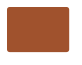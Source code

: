 @startuml

skinparam ClassBackgroundColor #Sienna
skinparam ClassFontColor #Sienna
skinparam ClassBorderColor #Sienna

skinparam ClassStereotypeFontSize 0
skinparam CircledCharacterFontSize 0
skinparam CircledCharacterRadius 0
skinparam ClassBorderThickness 0
skinparam Shadowing false

class Dummy

@enduml
